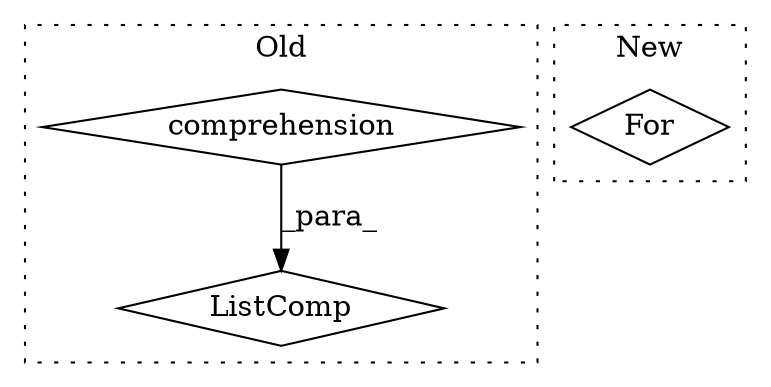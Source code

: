 digraph G {
subgraph cluster0 {
1 [label="ListComp" a="106" s="41029" l="51" shape="diamond"];
3 [label="comprehension" a="45" s="41032" l="3" shape="diamond"];
label = "Old";
style="dotted";
}
subgraph cluster1 {
2 [label="For" a="107" s="41087,41106" l="4,14" shape="diamond"];
label = "New";
style="dotted";
}
3 -> 1 [label="_para_"];
}